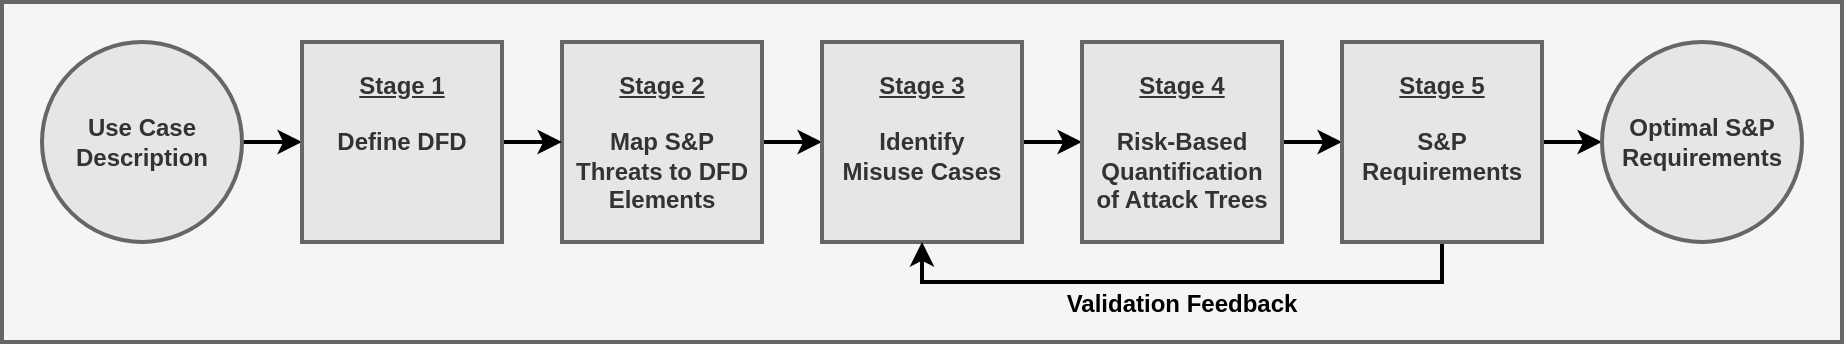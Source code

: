 <mxfile version="20.2.3" type="device" pages="2"><diagram id="CmGOjYnXFZGtz5UM4-av" name="Page-1"><mxGraphModel dx="858" dy="678" grid="1" gridSize="10" guides="1" tooltips="1" connect="1" arrows="1" fold="1" page="1" pageScale="1" pageWidth="850" pageHeight="1100" math="0" shadow="0"><root><mxCell id="0"/><mxCell id="1" parent="0"/><mxCell id="5oV43ZaRKn9BJC-p35-m-18" value="" style="rounded=0;whiteSpace=wrap;html=1;labelBackgroundColor=none;strokeWidth=2;fillColor=#f5f5f5;fontColor=#333333;strokeColor=#666666;" vertex="1" parent="1"><mxGeometry x="40" y="260" width="920" height="170" as="geometry"/></mxCell><mxCell id="5oV43ZaRKn9BJC-p35-m-9" style="edgeStyle=orthogonalEdgeStyle;rounded=0;orthogonalLoop=1;jettySize=auto;html=1;exitX=1;exitY=0.5;exitDx=0;exitDy=0;entryX=0;entryY=0.5;entryDx=0;entryDy=0;strokeWidth=2;" edge="1" parent="1" source="5oV43ZaRKn9BJC-p35-m-1" target="5oV43ZaRKn9BJC-p35-m-4"><mxGeometry relative="1" as="geometry"/></mxCell><mxCell id="5oV43ZaRKn9BJC-p35-m-1" value="&lt;b&gt;Use Case&lt;br&gt;Description&lt;/b&gt;" style="ellipse;whiteSpace=wrap;html=1;aspect=fixed;fillColor=#E6E6E6;fontColor=#333333;strokeColor=#666666;strokeWidth=2;" vertex="1" parent="1"><mxGeometry x="60" y="280" width="100" height="100" as="geometry"/></mxCell><mxCell id="5oV43ZaRKn9BJC-p35-m-11" style="edgeStyle=orthogonalEdgeStyle;rounded=0;orthogonalLoop=1;jettySize=auto;html=1;exitX=1;exitY=0.5;exitDx=0;exitDy=0;entryX=0;entryY=0.5;entryDx=0;entryDy=0;strokeWidth=2;" edge="1" parent="1" source="5oV43ZaRKn9BJC-p35-m-3" target="5oV43ZaRKn9BJC-p35-m-5"><mxGeometry relative="1" as="geometry"/></mxCell><mxCell id="5oV43ZaRKn9BJC-p35-m-3" value="&lt;b&gt;&lt;u&gt;&lt;br&gt;Stage 2&lt;br&gt;&lt;/u&gt;&lt;br&gt;Map S&amp;amp;P Threats to DFD Elements&lt;br&gt;&lt;br&gt;&lt;/b&gt;" style="rounded=0;whiteSpace=wrap;html=1;strokeWidth=2;fillColor=#E6E6E6;fontColor=#333333;strokeColor=#666666;" vertex="1" parent="1"><mxGeometry x="320" y="280" width="100" height="100" as="geometry"/></mxCell><mxCell id="5oV43ZaRKn9BJC-p35-m-10" style="edgeStyle=orthogonalEdgeStyle;rounded=0;orthogonalLoop=1;jettySize=auto;html=1;exitX=1;exitY=0.5;exitDx=0;exitDy=0;entryX=0;entryY=0.5;entryDx=0;entryDy=0;strokeWidth=2;" edge="1" parent="1" source="5oV43ZaRKn9BJC-p35-m-4" target="5oV43ZaRKn9BJC-p35-m-3"><mxGeometry relative="1" as="geometry"/></mxCell><mxCell id="5oV43ZaRKn9BJC-p35-m-4" value="&lt;b&gt;&lt;u&gt;&lt;br&gt;Stage 1&lt;br&gt;&lt;/u&gt;&lt;br&gt;Define DFD&lt;br&gt;&lt;br&gt;&lt;br&gt;&lt;br&gt;&lt;/b&gt;" style="rounded=0;whiteSpace=wrap;html=1;strokeWidth=2;fillColor=#E6E6E6;fontColor=#333333;strokeColor=#666666;" vertex="1" parent="1"><mxGeometry x="190" y="280" width="100" height="100" as="geometry"/></mxCell><mxCell id="5oV43ZaRKn9BJC-p35-m-12" style="edgeStyle=orthogonalEdgeStyle;rounded=0;orthogonalLoop=1;jettySize=auto;html=1;exitX=1;exitY=0.5;exitDx=0;exitDy=0;entryX=0;entryY=0.5;entryDx=0;entryDy=0;strokeWidth=2;" edge="1" parent="1" source="5oV43ZaRKn9BJC-p35-m-5" target="5oV43ZaRKn9BJC-p35-m-6"><mxGeometry relative="1" as="geometry"/></mxCell><mxCell id="5oV43ZaRKn9BJC-p35-m-5" value="&lt;b&gt;&lt;u&gt;&lt;br&gt;Stage 3&lt;/u&gt;&lt;br&gt;&lt;br&gt;Identify&lt;br&gt;Misuse Cases&lt;br&gt;&lt;br&gt;&lt;br&gt;&lt;/b&gt;" style="rounded=0;whiteSpace=wrap;html=1;strokeWidth=2;fillColor=#E6E6E6;fontColor=#333333;strokeColor=#666666;" vertex="1" parent="1"><mxGeometry x="450" y="280" width="100" height="100" as="geometry"/></mxCell><mxCell id="5oV43ZaRKn9BJC-p35-m-13" style="edgeStyle=orthogonalEdgeStyle;rounded=0;orthogonalLoop=1;jettySize=auto;html=1;exitX=1;exitY=0.5;exitDx=0;exitDy=0;entryX=0;entryY=0.5;entryDx=0;entryDy=0;strokeWidth=2;" edge="1" parent="1" source="5oV43ZaRKn9BJC-p35-m-6" target="5oV43ZaRKn9BJC-p35-m-7"><mxGeometry relative="1" as="geometry"/></mxCell><mxCell id="5oV43ZaRKn9BJC-p35-m-6" value="&lt;b&gt;&lt;u&gt;&lt;br&gt;&lt;br&gt;Stage 4&lt;/u&gt;&lt;br&gt;&lt;br&gt;Risk-Based Quantification&lt;br&gt;of Attack Trees&lt;br&gt;&lt;br&gt;&lt;br&gt;&lt;/b&gt;" style="rounded=0;whiteSpace=wrap;html=1;strokeWidth=2;fillColor=#E6E6E6;fontColor=#333333;strokeColor=#666666;" vertex="1" parent="1"><mxGeometry x="580" y="280" width="100" height="100" as="geometry"/></mxCell><mxCell id="5oV43ZaRKn9BJC-p35-m-14" style="edgeStyle=orthogonalEdgeStyle;rounded=0;orthogonalLoop=1;jettySize=auto;html=1;exitX=1;exitY=0.5;exitDx=0;exitDy=0;entryX=0;entryY=0.5;entryDx=0;entryDy=0;strokeWidth=2;" edge="1" parent="1" source="5oV43ZaRKn9BJC-p35-m-7" target="5oV43ZaRKn9BJC-p35-m-8"><mxGeometry relative="1" as="geometry"/></mxCell><mxCell id="5oV43ZaRKn9BJC-p35-m-15" style="edgeStyle=orthogonalEdgeStyle;rounded=0;orthogonalLoop=1;jettySize=auto;html=1;exitX=0.5;exitY=1;exitDx=0;exitDy=0;entryX=0.5;entryY=1;entryDx=0;entryDy=0;strokeWidth=2;" edge="1" parent="1" source="5oV43ZaRKn9BJC-p35-m-7" target="5oV43ZaRKn9BJC-p35-m-5"><mxGeometry relative="1" as="geometry"/></mxCell><mxCell id="5oV43ZaRKn9BJC-p35-m-7" value="&lt;b&gt;&lt;u&gt;&lt;br&gt;Stage 5&lt;/u&gt;&lt;br&gt;&lt;br&gt;S&amp;amp;P Requirements&lt;br&gt;&lt;br&gt;&lt;br&gt;&lt;/b&gt;" style="rounded=0;whiteSpace=wrap;html=1;strokeWidth=2;fillColor=#E6E6E6;fontColor=#333333;strokeColor=#666666;" vertex="1" parent="1"><mxGeometry x="710" y="280" width="100" height="100" as="geometry"/></mxCell><mxCell id="5oV43ZaRKn9BJC-p35-m-8" value="&lt;b&gt;Optimal S&amp;amp;P&lt;br&gt;Requirements&lt;/b&gt;" style="ellipse;whiteSpace=wrap;html=1;aspect=fixed;fillColor=#E6E6E6;fontColor=#333333;strokeColor=#666666;strokeWidth=2;" vertex="1" parent="1"><mxGeometry x="840" y="280" width="100" height="100" as="geometry"/></mxCell><mxCell id="5oV43ZaRKn9BJC-p35-m-17" value="&lt;b&gt;Validation Feedback&lt;/b&gt;" style="text;html=1;strokeColor=none;fillColor=none;align=center;verticalAlign=middle;whiteSpace=wrap;rounded=0;" vertex="1" parent="1"><mxGeometry x="560" y="396" width="140" height="30" as="geometry"/></mxCell></root></mxGraphModel></diagram><diagram id="xIu50Ma-aEvbYDw-UXD7" name="hTMM"><mxGraphModel dx="858" dy="678" grid="1" gridSize="10" guides="1" tooltips="1" connect="1" arrows="1" fold="1" page="1" pageScale="1" pageWidth="850" pageHeight="1100" math="0" shadow="0"><root><mxCell id="0"/><mxCell id="1" parent="0"/><mxCell id="habDmh_j0jXOgOI-fHkZ-26" value="" style="rounded=0;whiteSpace=wrap;html=1;labelBackgroundColor=none;strokeWidth=2;fillColor=#f5f5f5;fontColor=#333333;strokeColor=#666666;" vertex="1" parent="1"><mxGeometry x="20" y="140" width="740" height="350" as="geometry"/></mxCell><mxCell id="habDmh_j0jXOgOI-fHkZ-13" style="edgeStyle=orthogonalEdgeStyle;rounded=0;orthogonalLoop=1;jettySize=auto;html=1;exitX=1;exitY=0.5;exitDx=0;exitDy=0;entryX=0;entryY=0.5;entryDx=0;entryDy=0;strokeWidth=2;" edge="1" parent="1" source="habDmh_j0jXOgOI-fHkZ-1" target="habDmh_j0jXOgOI-fHkZ-2"><mxGeometry relative="1" as="geometry"/></mxCell><mxCell id="habDmh_j0jXOgOI-fHkZ-1" value="&lt;b&gt;&lt;u&gt;Step 1&lt;/u&gt;&lt;br&gt;&lt;br&gt;Identify&lt;br&gt;Target System&lt;br&gt;&lt;br&gt;&lt;/b&gt;" style="html=1;dashed=0;whitespace=wrap;labelBackgroundColor=none;strokeWidth=2;fillColor=#E6E6E6;" vertex="1" parent="1"><mxGeometry x="30" y="290" width="120" height="80" as="geometry"/></mxCell><mxCell id="habDmh_j0jXOgOI-fHkZ-14" style="edgeStyle=orthogonalEdgeStyle;rounded=0;orthogonalLoop=1;jettySize=auto;html=1;exitX=1;exitY=0.5;exitDx=0;exitDy=0;entryX=0;entryY=0.5;entryDx=0;entryDy=0;strokeWidth=2;" edge="1" parent="1" source="habDmh_j0jXOgOI-fHkZ-2" target="habDmh_j0jXOgOI-fHkZ-3"><mxGeometry relative="1" as="geometry"/></mxCell><mxCell id="habDmh_j0jXOgOI-fHkZ-2" value="&lt;b&gt;&lt;u&gt;Step 2&lt;/u&gt;&lt;br&gt;&lt;br&gt;Threat &lt;br&gt;Generation&lt;br&gt;&lt;br&gt;&lt;/b&gt;" style="html=1;dashed=0;whitespace=wrap;labelBackgroundColor=none;strokeWidth=2;fillColor=#E6E6E6;" vertex="1" parent="1"><mxGeometry x="180" y="290" width="120" height="80" as="geometry"/></mxCell><mxCell id="habDmh_j0jXOgOI-fHkZ-23" style="edgeStyle=orthogonalEdgeStyle;rounded=0;orthogonalLoop=1;jettySize=auto;html=1;exitX=1;exitY=0.5;exitDx=0;exitDy=0;entryX=0;entryY=0.5;entryDx=0;entryDy=0;strokeWidth=2;" edge="1" parent="1" source="habDmh_j0jXOgOI-fHkZ-3" target="habDmh_j0jXOgOI-fHkZ-4"><mxGeometry relative="1" as="geometry"/></mxCell><mxCell id="habDmh_j0jXOgOI-fHkZ-3" value="&lt;b&gt;&lt;u&gt;Step 3&lt;/u&gt;&lt;br&gt;&lt;br&gt;Filter Attack&lt;br&gt;Scenarios&lt;br&gt;&lt;br&gt;&lt;/b&gt;" style="html=1;dashed=0;whitespace=wrap;labelBackgroundColor=none;strokeWidth=2;fillColor=#E6E6E6;" vertex="1" parent="1"><mxGeometry x="330" y="290" width="120" height="80" as="geometry"/></mxCell><mxCell id="habDmh_j0jXOgOI-fHkZ-18" style="edgeStyle=orthogonalEdgeStyle;rounded=0;orthogonalLoop=1;jettySize=auto;html=1;exitX=0.5;exitY=1;exitDx=0;exitDy=0;entryX=0.5;entryY=0;entryDx=0;entryDy=0;strokeWidth=2;" edge="1" parent="1" source="habDmh_j0jXOgOI-fHkZ-4" target="habDmh_j0jXOgOI-fHkZ-17"><mxGeometry relative="1" as="geometry"/></mxCell><mxCell id="habDmh_j0jXOgOI-fHkZ-25" style="edgeStyle=orthogonalEdgeStyle;rounded=0;orthogonalLoop=1;jettySize=auto;html=1;exitX=1;exitY=0.5;exitDx=0;exitDy=0;entryX=0;entryY=0.5;entryDx=0;entryDy=0;strokeWidth=2;" edge="1" parent="1" source="habDmh_j0jXOgOI-fHkZ-4" target="habDmh_j0jXOgOI-fHkZ-5"><mxGeometry relative="1" as="geometry"/></mxCell><mxCell id="habDmh_j0jXOgOI-fHkZ-4" value="&lt;b&gt;&lt;u&gt;Step 4&lt;/u&gt;&lt;br&gt;&lt;br&gt;Analyze &amp;amp;&lt;br&gt;Summarize&lt;br&gt;Findings&lt;br&gt;&lt;/b&gt;" style="html=1;dashed=0;whitespace=wrap;labelBackgroundColor=none;strokeWidth=2;fillColor=#E6E6E6;" vertex="1" parent="1"><mxGeometry x="480" y="290" width="120" height="80" as="geometry"/></mxCell><mxCell id="habDmh_j0jXOgOI-fHkZ-5" value="&lt;b&gt;&lt;u&gt;Step 5&lt;/u&gt;&lt;br&gt;&lt;br&gt;Risk Assessment&lt;br&gt;&lt;br&gt;&lt;br&gt;&lt;/b&gt;" style="html=1;dashed=0;whitespace=wrap;labelBackgroundColor=none;strokeWidth=2;fillColor=#E6E6E6;" vertex="1" parent="1"><mxGeometry x="630" y="290" width="120" height="80" as="geometry"/></mxCell><mxCell id="habDmh_j0jXOgOI-fHkZ-7" style="edgeStyle=orthogonalEdgeStyle;rounded=0;orthogonalLoop=1;jettySize=auto;html=1;entryX=0.5;entryY=0;entryDx=0;entryDy=0;strokeWidth=2;" edge="1" parent="1" source="habDmh_j0jXOgOI-fHkZ-6" target="habDmh_j0jXOgOI-fHkZ-1"><mxGeometry relative="1" as="geometry"/></mxCell><mxCell id="habDmh_j0jXOgOI-fHkZ-6" value="&lt;b&gt;SQUARE&lt;/b&gt;" style="shape=document;whiteSpace=wrap;html=1;boundedLbl=1;dashed=0;flipH=1;labelBackgroundColor=none;strokeWidth=2;fillColor=#dae8fc;strokeColor=#6c8ebf;" vertex="1" parent="1"><mxGeometry x="40" y="185" width="100" height="70" as="geometry"/></mxCell><mxCell id="habDmh_j0jXOgOI-fHkZ-11" value="" style="shape=card;whiteSpace=wrap;html=1;labelBackgroundColor=none;strokeWidth=2;fillColor=#d5e8d4;strokeColor=#82b366;" vertex="1" parent="1"><mxGeometry x="245" y="155" width="50" height="70" as="geometry"/></mxCell><mxCell id="habDmh_j0jXOgOI-fHkZ-10" value="" style="shape=card;whiteSpace=wrap;html=1;labelBackgroundColor=none;strokeWidth=2;fillColor=#dae8fc;strokeColor=#6c8ebf;" vertex="1" parent="1"><mxGeometry x="235" y="165" width="50" height="70" as="geometry"/></mxCell><mxCell id="habDmh_j0jXOgOI-fHkZ-9" value="" style="shape=card;whiteSpace=wrap;html=1;labelBackgroundColor=none;strokeWidth=2;fillColor=#ffe6cc;strokeColor=#d79b00;" vertex="1" parent="1"><mxGeometry x="225" y="175" width="50" height="70" as="geometry"/></mxCell><mxCell id="habDmh_j0jXOgOI-fHkZ-12" style="edgeStyle=orthogonalEdgeStyle;rounded=0;orthogonalLoop=1;jettySize=auto;html=1;exitX=0.5;exitY=1;exitDx=0;exitDy=0;exitPerimeter=0;entryX=0.5;entryY=0;entryDx=0;entryDy=0;strokeWidth=2;" edge="1" parent="1" source="habDmh_j0jXOgOI-fHkZ-8" target="habDmh_j0jXOgOI-fHkZ-2"><mxGeometry relative="1" as="geometry"/></mxCell><mxCell id="habDmh_j0jXOgOI-fHkZ-8" value="&lt;b&gt;&lt;br&gt;&lt;br&gt;Security&lt;br&gt;Cards&lt;/b&gt;" style="shape=card;whiteSpace=wrap;html=1;labelBackgroundColor=none;strokeWidth=2;fillColor=#f8cecc;strokeColor=#b85450;" vertex="1" parent="1"><mxGeometry x="215" y="185" width="50" height="70" as="geometry"/></mxCell><mxCell id="habDmh_j0jXOgOI-fHkZ-16" style="edgeStyle=orthogonalEdgeStyle;rounded=0;orthogonalLoop=1;jettySize=auto;html=1;entryX=0.5;entryY=0;entryDx=0;entryDy=0;strokeWidth=2;" edge="1" parent="1" source="habDmh_j0jXOgOI-fHkZ-15" target="habDmh_j0jXOgOI-fHkZ-3"><mxGeometry relative="1" as="geometry"/></mxCell><mxCell id="habDmh_j0jXOgOI-fHkZ-15" value="&lt;b&gt;PnG&lt;/b&gt;" style="shape=document;whiteSpace=wrap;html=1;boundedLbl=1;dashed=0;flipH=1;labelBackgroundColor=none;strokeWidth=2;fillColor=#ffe6cc;strokeColor=#d79b00;" vertex="1" parent="1"><mxGeometry x="340" y="185" width="100" height="70" as="geometry"/></mxCell><mxCell id="habDmh_j0jXOgOI-fHkZ-24" style="edgeStyle=orthogonalEdgeStyle;rounded=0;orthogonalLoop=1;jettySize=auto;html=1;exitX=1;exitY=0.5;exitDx=0;exitDy=0;entryX=0.5;entryY=1;entryDx=0;entryDy=0;strokeWidth=2;dashed=1;" edge="1" parent="1" source="habDmh_j0jXOgOI-fHkZ-17" target="habDmh_j0jXOgOI-fHkZ-5"><mxGeometry relative="1" as="geometry"/></mxCell><mxCell id="habDmh_j0jXOgOI-fHkZ-17" value="&lt;b&gt;Threat&lt;br&gt;Analyses&lt;/b&gt;" style="shape=document;whiteSpace=wrap;html=1;boundedLbl=1;dashed=0;flipH=1;labelBackgroundColor=none;strokeWidth=2;fillColor=#d5e8d4;strokeColor=#82b366;" vertex="1" parent="1"><mxGeometry x="490" y="410" width="100" height="70" as="geometry"/></mxCell><mxCell id="habDmh_j0jXOgOI-fHkZ-20" style="edgeStyle=orthogonalEdgeStyle;rounded=0;orthogonalLoop=1;jettySize=auto;html=1;entryX=0.5;entryY=0;entryDx=0;entryDy=0;strokeWidth=2;" edge="1" parent="1" source="habDmh_j0jXOgOI-fHkZ-19" target="habDmh_j0jXOgOI-fHkZ-4"><mxGeometry relative="1" as="geometry"/></mxCell><mxCell id="habDmh_j0jXOgOI-fHkZ-19" value="&lt;b&gt;STRIDE&lt;/b&gt;" style="shape=document;whiteSpace=wrap;html=1;boundedLbl=1;dashed=0;flipH=1;labelBackgroundColor=none;strokeWidth=2;fillColor=#fff2cc;strokeColor=#d6b656;" vertex="1" parent="1"><mxGeometry x="490" y="185" width="100" height="70" as="geometry"/></mxCell><mxCell id="habDmh_j0jXOgOI-fHkZ-22" style="edgeStyle=orthogonalEdgeStyle;rounded=0;orthogonalLoop=1;jettySize=auto;html=1;entryX=0.5;entryY=0;entryDx=0;entryDy=0;strokeWidth=2;" edge="1" parent="1" source="habDmh_j0jXOgOI-fHkZ-21" target="habDmh_j0jXOgOI-fHkZ-5"><mxGeometry relative="1" as="geometry"/></mxCell><mxCell id="habDmh_j0jXOgOI-fHkZ-21" value="&lt;b&gt;Risk Assessment Model&lt;/b&gt;" style="shape=document;whiteSpace=wrap;html=1;boundedLbl=1;dashed=0;flipH=1;labelBackgroundColor=none;strokeWidth=2;fillColor=#fff2cc;strokeColor=#d6b656;" vertex="1" parent="1"><mxGeometry x="640" y="185" width="100" height="70" as="geometry"/></mxCell></root></mxGraphModel></diagram></mxfile>